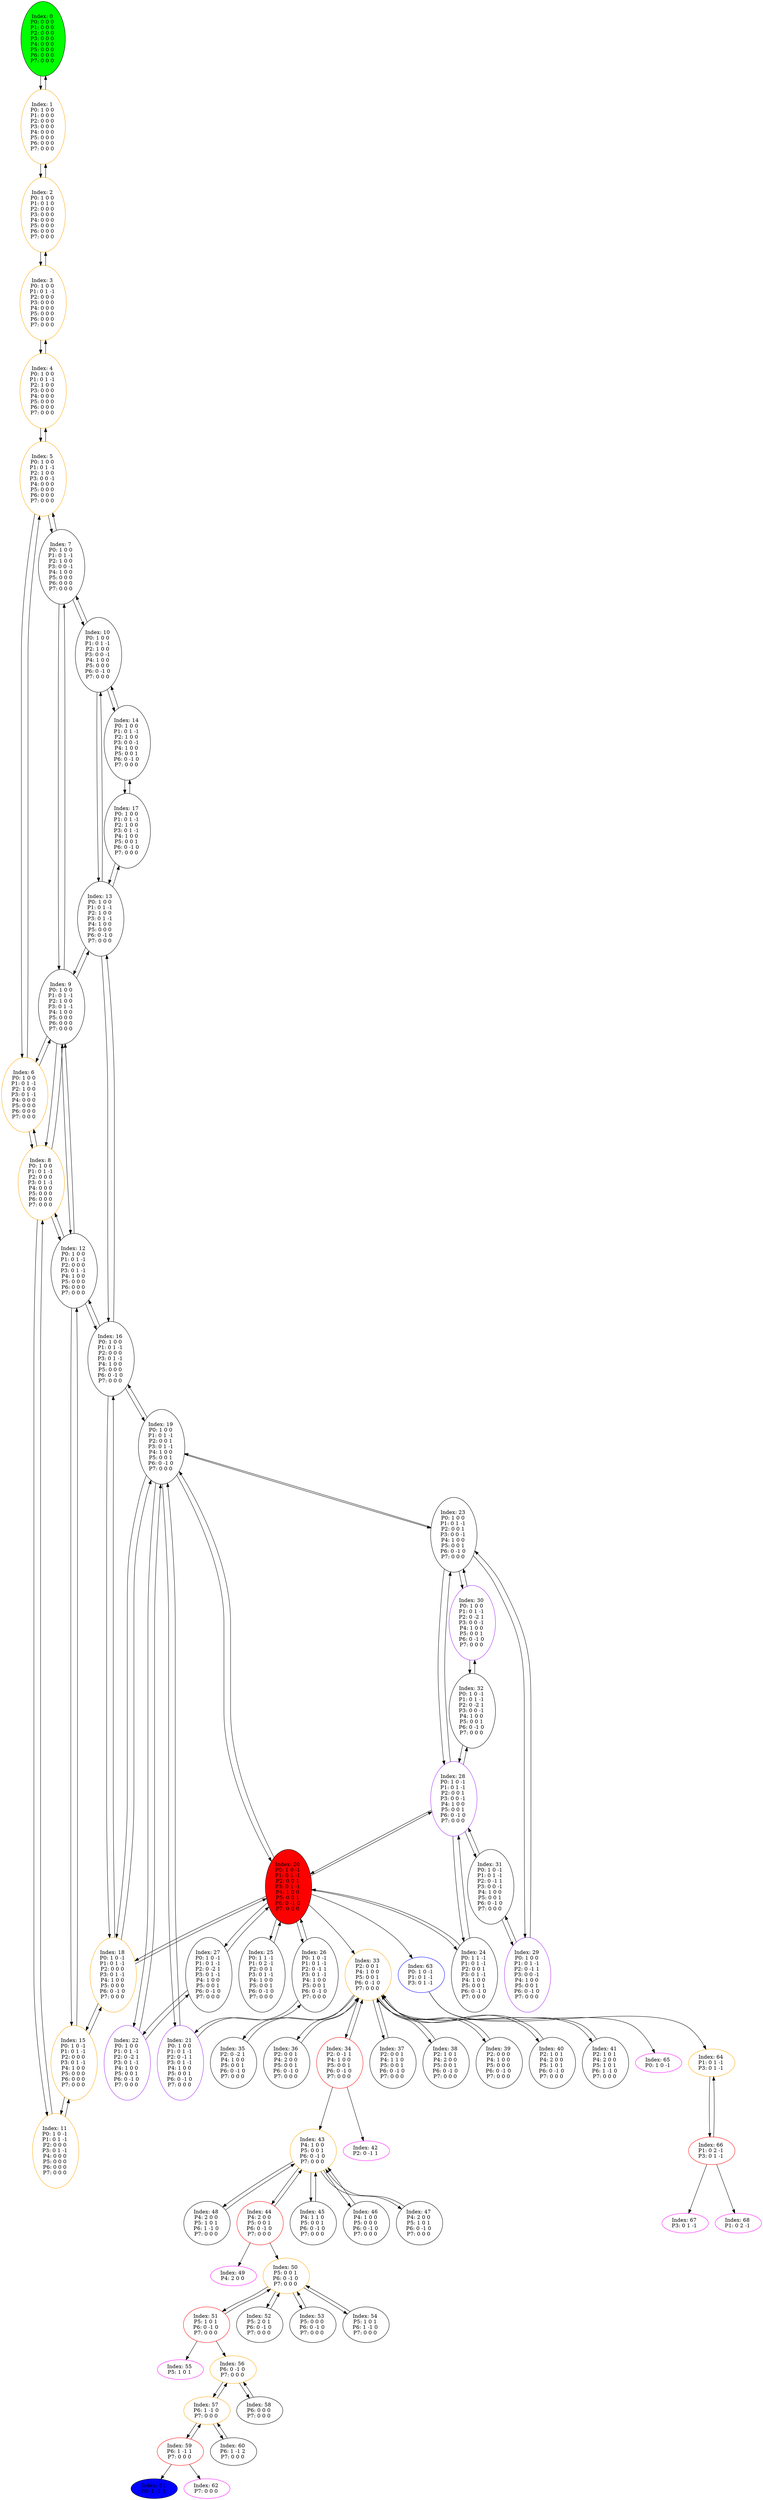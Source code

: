 digraph G {
color = "black"
0[label = "Index: 0 
P0: 0 0 0 
P1: 0 0 0 
P2: 0 0 0 
P3: 0 0 0 
P4: 0 0 0 
P5: 0 0 0 
P6: 0 0 0 
P7: 0 0 0 
", style="filled", fillcolor = "green"]
1[label = "Index: 1 
P0: 1 0 0 
P1: 0 0 0 
P2: 0 0 0 
P3: 0 0 0 
P4: 0 0 0 
P5: 0 0 0 
P6: 0 0 0 
P7: 0 0 0 
", color = "orange"]
2[label = "Index: 2 
P0: 1 0 0 
P1: 0 1 0 
P2: 0 0 0 
P3: 0 0 0 
P4: 0 0 0 
P5: 0 0 0 
P6: 0 0 0 
P7: 0 0 0 
", color = "orange"]
3[label = "Index: 3 
P0: 1 0 0 
P1: 0 1 -1 
P2: 0 0 0 
P3: 0 0 0 
P4: 0 0 0 
P5: 0 0 0 
P6: 0 0 0 
P7: 0 0 0 
", color = "orange"]
4[label = "Index: 4 
P0: 1 0 0 
P1: 0 1 -1 
P2: 1 0 0 
P3: 0 0 0 
P4: 0 0 0 
P5: 0 0 0 
P6: 0 0 0 
P7: 0 0 0 
", color = "orange"]
5[label = "Index: 5 
P0: 1 0 0 
P1: 0 1 -1 
P2: 1 0 0 
P3: 0 0 -1 
P4: 0 0 0 
P5: 0 0 0 
P6: 0 0 0 
P7: 0 0 0 
", color = "orange"]
6[label = "Index: 6 
P0: 1 0 0 
P1: 0 1 -1 
P2: 1 0 0 
P3: 0 1 -1 
P4: 0 0 0 
P5: 0 0 0 
P6: 0 0 0 
P7: 0 0 0 
", color = "orange"]
7[label = "Index: 7 
P0: 1 0 0 
P1: 0 1 -1 
P2: 1 0 0 
P3: 0 0 -1 
P4: 1 0 0 
P5: 0 0 0 
P6: 0 0 0 
P7: 0 0 0 
"]
8[label = "Index: 8 
P0: 1 0 0 
P1: 0 1 -1 
P2: 0 0 0 
P3: 0 1 -1 
P4: 0 0 0 
P5: 0 0 0 
P6: 0 0 0 
P7: 0 0 0 
", color = "orange"]
9[label = "Index: 9 
P0: 1 0 0 
P1: 0 1 -1 
P2: 1 0 0 
P3: 0 1 -1 
P4: 1 0 0 
P5: 0 0 0 
P6: 0 0 0 
P7: 0 0 0 
"]
10[label = "Index: 10 
P0: 1 0 0 
P1: 0 1 -1 
P2: 1 0 0 
P3: 0 0 -1 
P4: 1 0 0 
P5: 0 0 0 
P6: 0 -1 0 
P7: 0 0 0 
"]
11[label = "Index: 11 
P0: 1 0 -1 
P1: 0 1 -1 
P2: 0 0 0 
P3: 0 1 -1 
P4: 0 0 0 
P5: 0 0 0 
P6: 0 0 0 
P7: 0 0 0 
", color = "orange"]
12[label = "Index: 12 
P0: 1 0 0 
P1: 0 1 -1 
P2: 0 0 0 
P3: 0 1 -1 
P4: 1 0 0 
P5: 0 0 0 
P6: 0 0 0 
P7: 0 0 0 
"]
13[label = "Index: 13 
P0: 1 0 0 
P1: 0 1 -1 
P2: 1 0 0 
P3: 0 1 -1 
P4: 1 0 0 
P5: 0 0 0 
P6: 0 -1 0 
P7: 0 0 0 
"]
14[label = "Index: 14 
P0: 1 0 0 
P1: 0 1 -1 
P2: 1 0 0 
P3: 0 0 -1 
P4: 1 0 0 
P5: 0 0 1 
P6: 0 -1 0 
P7: 0 0 0 
"]
15[label = "Index: 15 
P0: 1 0 -1 
P1: 0 1 -1 
P2: 0 0 0 
P3: 0 1 -1 
P4: 1 0 0 
P5: 0 0 0 
P6: 0 0 0 
P7: 0 0 0 
", color = "orange"]
16[label = "Index: 16 
P0: 1 0 0 
P1: 0 1 -1 
P2: 0 0 0 
P3: 0 1 -1 
P4: 1 0 0 
P5: 0 0 0 
P6: 0 -1 0 
P7: 0 0 0 
"]
17[label = "Index: 17 
P0: 1 0 0 
P1: 0 1 -1 
P2: 1 0 0 
P3: 0 1 -1 
P4: 1 0 0 
P5: 0 0 1 
P6: 0 -1 0 
P7: 0 0 0 
"]
18[label = "Index: 18 
P0: 1 0 -1 
P1: 0 1 -1 
P2: 0 0 0 
P3: 0 1 -1 
P4: 1 0 0 
P5: 0 0 0 
P6: 0 -1 0 
P7: 0 0 0 
", color = "orange"]
19[label = "Index: 19 
P0: 1 0 0 
P1: 0 1 -1 
P2: 0 0 1 
P3: 0 1 -1 
P4: 1 0 0 
P5: 0 0 1 
P6: 0 -1 0 
P7: 0 0 0 
"]
20[label = "Index: 20 
P0: 1 0 -1 
P1: 0 1 -1 
P2: 0 0 1 
P3: 0 1 -1 
P4: 1 0 0 
P5: 0 0 1 
P6: 0 -1 0 
P7: 0 0 0 
", style="filled", fillcolor = "red"]
21[label = "Index: 21 
P0: 1 0 0 
P1: 0 1 -1 
P2: 0 -1 1 
P3: 0 1 -1 
P4: 1 0 0 
P5: 0 0 1 
P6: 0 -1 0 
P7: 0 0 0 
", color = "purple"]
22[label = "Index: 22 
P0: 1 0 0 
P1: 0 1 -1 
P2: 0 -2 1 
P3: 0 1 -1 
P4: 1 0 0 
P5: 0 0 1 
P6: 0 -1 0 
P7: 0 0 0 
", color = "purple"]
23[label = "Index: 23 
P0: 1 0 0 
P1: 0 1 -1 
P2: 0 0 1 
P3: 0 0 -1 
P4: 1 0 0 
P5: 0 0 1 
P6: 0 -1 0 
P7: 0 0 0 
"]
24[label = "Index: 24 
P0: 1 1 -1 
P1: 0 1 -1 
P2: 0 0 1 
P3: 0 1 -1 
P4: 1 0 0 
P5: 0 0 1 
P6: 0 -1 0 
P7: 0 0 0 
"]
25[label = "Index: 25 
P0: 1 1 -1 
P1: 0 2 -1 
P2: 0 0 1 
P3: 0 1 -1 
P4: 1 0 0 
P5: 0 0 1 
P6: 0 -1 0 
P7: 0 0 0 
"]
26[label = "Index: 26 
P0: 1 0 -1 
P1: 0 1 -1 
P2: 0 -1 1 
P3: 0 1 -1 
P4: 1 0 0 
P5: 0 0 1 
P6: 0 -1 0 
P7: 0 0 0 
"]
27[label = "Index: 27 
P0: 1 0 -1 
P1: 0 1 -1 
P2: 0 -2 1 
P3: 0 1 -1 
P4: 1 0 0 
P5: 0 0 1 
P6: 0 -1 0 
P7: 0 0 0 
"]
28[label = "Index: 28 
P0: 1 0 -1 
P1: 0 1 -1 
P2: 0 0 1 
P3: 0 0 -1 
P4: 1 0 0 
P5: 0 0 1 
P6: 0 -1 0 
P7: 0 0 0 
", color = "purple"]
29[label = "Index: 29 
P0: 1 0 0 
P1: 0 1 -1 
P2: 0 -1 1 
P3: 0 0 -1 
P4: 1 0 0 
P5: 0 0 1 
P6: 0 -1 0 
P7: 0 0 0 
", color = "purple"]
30[label = "Index: 30 
P0: 1 0 0 
P1: 0 1 -1 
P2: 0 -2 1 
P3: 0 0 -1 
P4: 1 0 0 
P5: 0 0 1 
P6: 0 -1 0 
P7: 0 0 0 
", color = "purple"]
31[label = "Index: 31 
P0: 1 0 -1 
P1: 0 1 -1 
P2: 0 -1 1 
P3: 0 0 -1 
P4: 1 0 0 
P5: 0 0 1 
P6: 0 -1 0 
P7: 0 0 0 
"]
32[label = "Index: 32 
P0: 1 0 -1 
P1: 0 1 -1 
P2: 0 -2 1 
P3: 0 0 -1 
P4: 1 0 0 
P5: 0 0 1 
P6: 0 -1 0 
P7: 0 0 0 
"]
33[label = "Index: 33 
P2: 0 0 1 
P4: 1 0 0 
P5: 0 0 1 
P6: 0 -1 0 
P7: 0 0 0 
", color = "orange"]
34[label = "Index: 34 
P2: 0 -1 1 
P4: 1 0 0 
P5: 0 0 1 
P6: 0 -1 0 
P7: 0 0 0 
", color = "red"]
35[label = "Index: 35 
P2: 0 -2 1 
P4: 1 0 0 
P5: 0 0 1 
P6: 0 -1 0 
P7: 0 0 0 
"]
36[label = "Index: 36 
P2: 0 0 1 
P4: 2 0 0 
P5: 0 0 1 
P6: 0 -1 0 
P7: 0 0 0 
"]
37[label = "Index: 37 
P2: 0 0 1 
P4: 1 1 0 
P5: 0 0 1 
P6: 0 -1 0 
P7: 0 0 0 
"]
38[label = "Index: 38 
P2: 1 0 1 
P4: 2 0 0 
P5: 0 0 1 
P6: 0 -1 0 
P7: 0 0 0 
"]
39[label = "Index: 39 
P2: 0 0 0 
P4: 1 0 0 
P5: 0 0 0 
P6: 0 -1 0 
P7: 0 0 0 
"]
40[label = "Index: 40 
P2: 1 0 1 
P4: 2 0 0 
P5: 1 0 1 
P6: 0 -1 0 
P7: 0 0 0 
"]
41[label = "Index: 41 
P2: 1 0 1 
P4: 2 0 0 
P5: 1 0 1 
P6: 1 -1 0 
P7: 0 0 0 
"]
42[label = "Index: 42 
P2: 0 -1 1 
", color = "fuchsia"]
43[label = "Index: 43 
P4: 1 0 0 
P5: 0 0 1 
P6: 0 -1 0 
P7: 0 0 0 
", color = "orange"]
44[label = "Index: 44 
P4: 2 0 0 
P5: 0 0 1 
P6: 0 -1 0 
P7: 0 0 0 
", color = "red"]
45[label = "Index: 45 
P4: 1 1 0 
P5: 0 0 1 
P6: 0 -1 0 
P7: 0 0 0 
"]
46[label = "Index: 46 
P4: 1 0 0 
P5: 0 0 0 
P6: 0 -1 0 
P7: 0 0 0 
"]
47[label = "Index: 47 
P4: 2 0 0 
P5: 1 0 1 
P6: 0 -1 0 
P7: 0 0 0 
"]
48[label = "Index: 48 
P4: 2 0 0 
P5: 1 0 1 
P6: 1 -1 0 
P7: 0 0 0 
"]
49[label = "Index: 49 
P4: 2 0 0 
", color = "fuchsia"]
50[label = "Index: 50 
P5: 0 0 1 
P6: 0 -1 0 
P7: 0 0 0 
", color = "orange"]
51[label = "Index: 51 
P5: 1 0 1 
P6: 0 -1 0 
P7: 0 0 0 
", color = "red"]
52[label = "Index: 52 
P5: 2 0 1 
P6: 0 -1 0 
P7: 0 0 0 
"]
53[label = "Index: 53 
P5: 0 0 0 
P6: 0 -1 0 
P7: 0 0 0 
"]
54[label = "Index: 54 
P5: 1 0 1 
P6: 1 -1 0 
P7: 0 0 0 
"]
55[label = "Index: 55 
P5: 1 0 1 
", color = "fuchsia"]
56[label = "Index: 56 
P6: 0 -1 0 
P7: 0 0 0 
", color = "orange"]
57[label = "Index: 57 
P6: 1 -1 0 
P7: 0 0 0 
", color = "orange"]
58[label = "Index: 58 
P6: 0 0 0 
P7: 0 0 0 
"]
59[label = "Index: 59 
P6: 1 -1 1 
P7: 0 0 0 
", color = "red"]
60[label = "Index: 60 
P6: 1 -1 2 
P7: 0 0 0 
"]
61[label = "Index: 61 
P6: 1 -1 1 
", style="filled", fillcolor = "blue"]
62[label = "Index: 62 
P7: 0 0 0 
", color = "fuchsia"]
63[label = "Index: 63 
P0: 1 0 -1 
P1: 0 1 -1 
P3: 0 1 -1 
", color = "blue"]
64[label = "Index: 64 
P1: 0 1 -1 
P3: 0 1 -1 
", color = "orange"]
65[label = "Index: 65 
P0: 1 0 -1 
", color = "fuchsia"]
66[label = "Index: 66 
P1: 0 2 -1 
P3: 0 1 -1 
", color = "red"]
67[label = "Index: 67 
P3: 0 1 -1 
", color = "fuchsia"]
68[label = "Index: 68 
P1: 0 2 -1 
", color = "fuchsia"]
0 -> 1

1 -> 0
1 -> 2

2 -> 1
2 -> 3

3 -> 2
3 -> 4

4 -> 3
4 -> 5

5 -> 4
5 -> 6
5 -> 7

6 -> 5
6 -> 8
6 -> 9

7 -> 5
7 -> 9
7 -> 10

8 -> 6
8 -> 11
8 -> 12
8 -> 9

9 -> 6
9 -> 7
9 -> 8
9 -> 12
9 -> 13

10 -> 7
10 -> 13
10 -> 14

11 -> 8
11 -> 15

12 -> 8
12 -> 9
12 -> 15
12 -> 16

13 -> 9
13 -> 10
13 -> 16
13 -> 17

14 -> 10
14 -> 17

15 -> 11
15 -> 12
15 -> 18

16 -> 12
16 -> 13
16 -> 18
16 -> 19

17 -> 13
17 -> 14

18 -> 15
18 -> 16
18 -> 20
18 -> 19

19 -> 16
19 -> 18
19 -> 20
19 -> 21
19 -> 22
19 -> 23

20 -> 18
20 -> 19
20 -> 24
20 -> 25
20 -> 26
20 -> 27
20 -> 28
20 -> 33
20 -> 63

21 -> 19
21 -> 26

22 -> 19
22 -> 27

23 -> 19
23 -> 28
23 -> 29
23 -> 30

24 -> 20
24 -> 28

25 -> 20

26 -> 20
26 -> 21

27 -> 20
27 -> 22

28 -> 20
28 -> 23
28 -> 31
28 -> 32
28 -> 24

29 -> 23
29 -> 31

30 -> 23
30 -> 32

31 -> 28
31 -> 29

32 -> 28
32 -> 30

33 -> 34
33 -> 35
33 -> 36
33 -> 37
33 -> 38
33 -> 39
33 -> 40
33 -> 41

34 -> 33
34 -> 43
34 -> 42

35 -> 33

36 -> 33

37 -> 33

38 -> 33

39 -> 33

40 -> 33

41 -> 33

43 -> 44
43 -> 45
43 -> 46
43 -> 47
43 -> 48

44 -> 43
44 -> 50
44 -> 49

45 -> 43

46 -> 43

47 -> 43

48 -> 43

50 -> 51
50 -> 52
50 -> 53
50 -> 54

51 -> 50
51 -> 56
51 -> 55

52 -> 50

53 -> 50

54 -> 50

56 -> 57
56 -> 58

57 -> 56
57 -> 59
57 -> 60

58 -> 56

59 -> 57
59 -> 62
59 -> 61

60 -> 57

63 -> 64
63 -> 65

64 -> 66

66 -> 64
66 -> 67
66 -> 68

}

